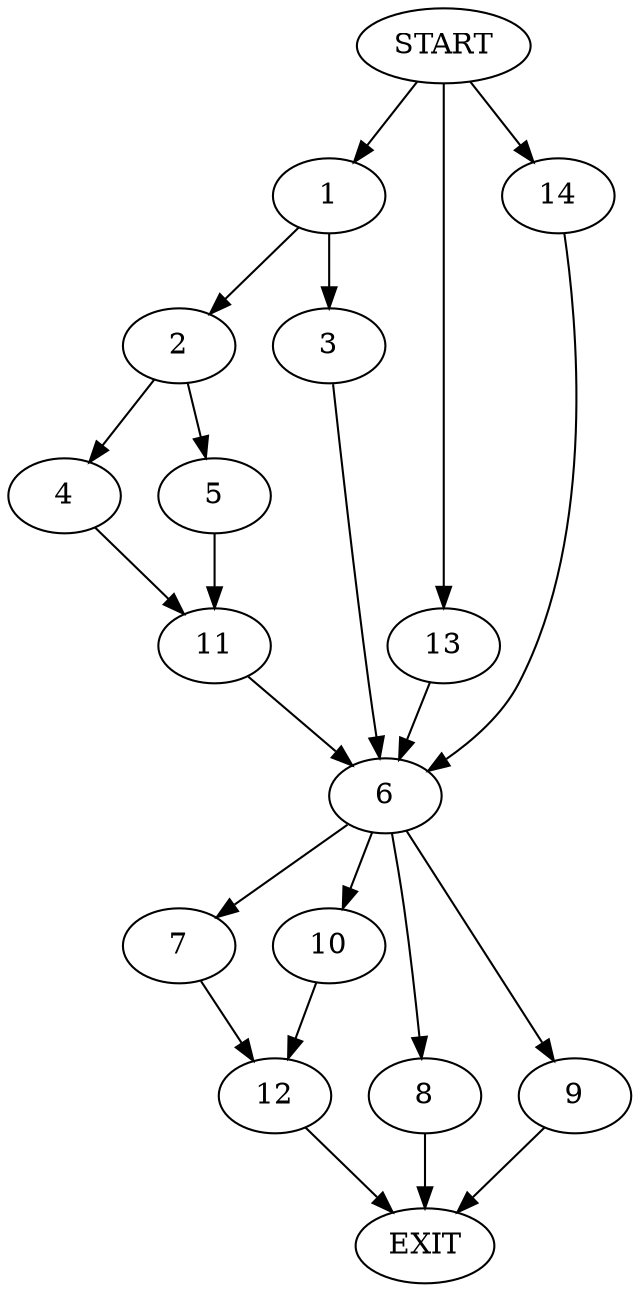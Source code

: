 digraph {
0 [label="START"]
15 [label="EXIT"]
0 -> 1
1 -> 2
1 -> 3
2 -> 4
2 -> 5
3 -> 6
6 -> 7
6 -> 8
6 -> 9
6 -> 10
8 -> 15
4 -> 11
5 -> 11
11 -> 6
7 -> 12
12 -> 15
0 -> 13
13 -> 6
10 -> 12
0 -> 14
14 -> 6
9 -> 15
}

